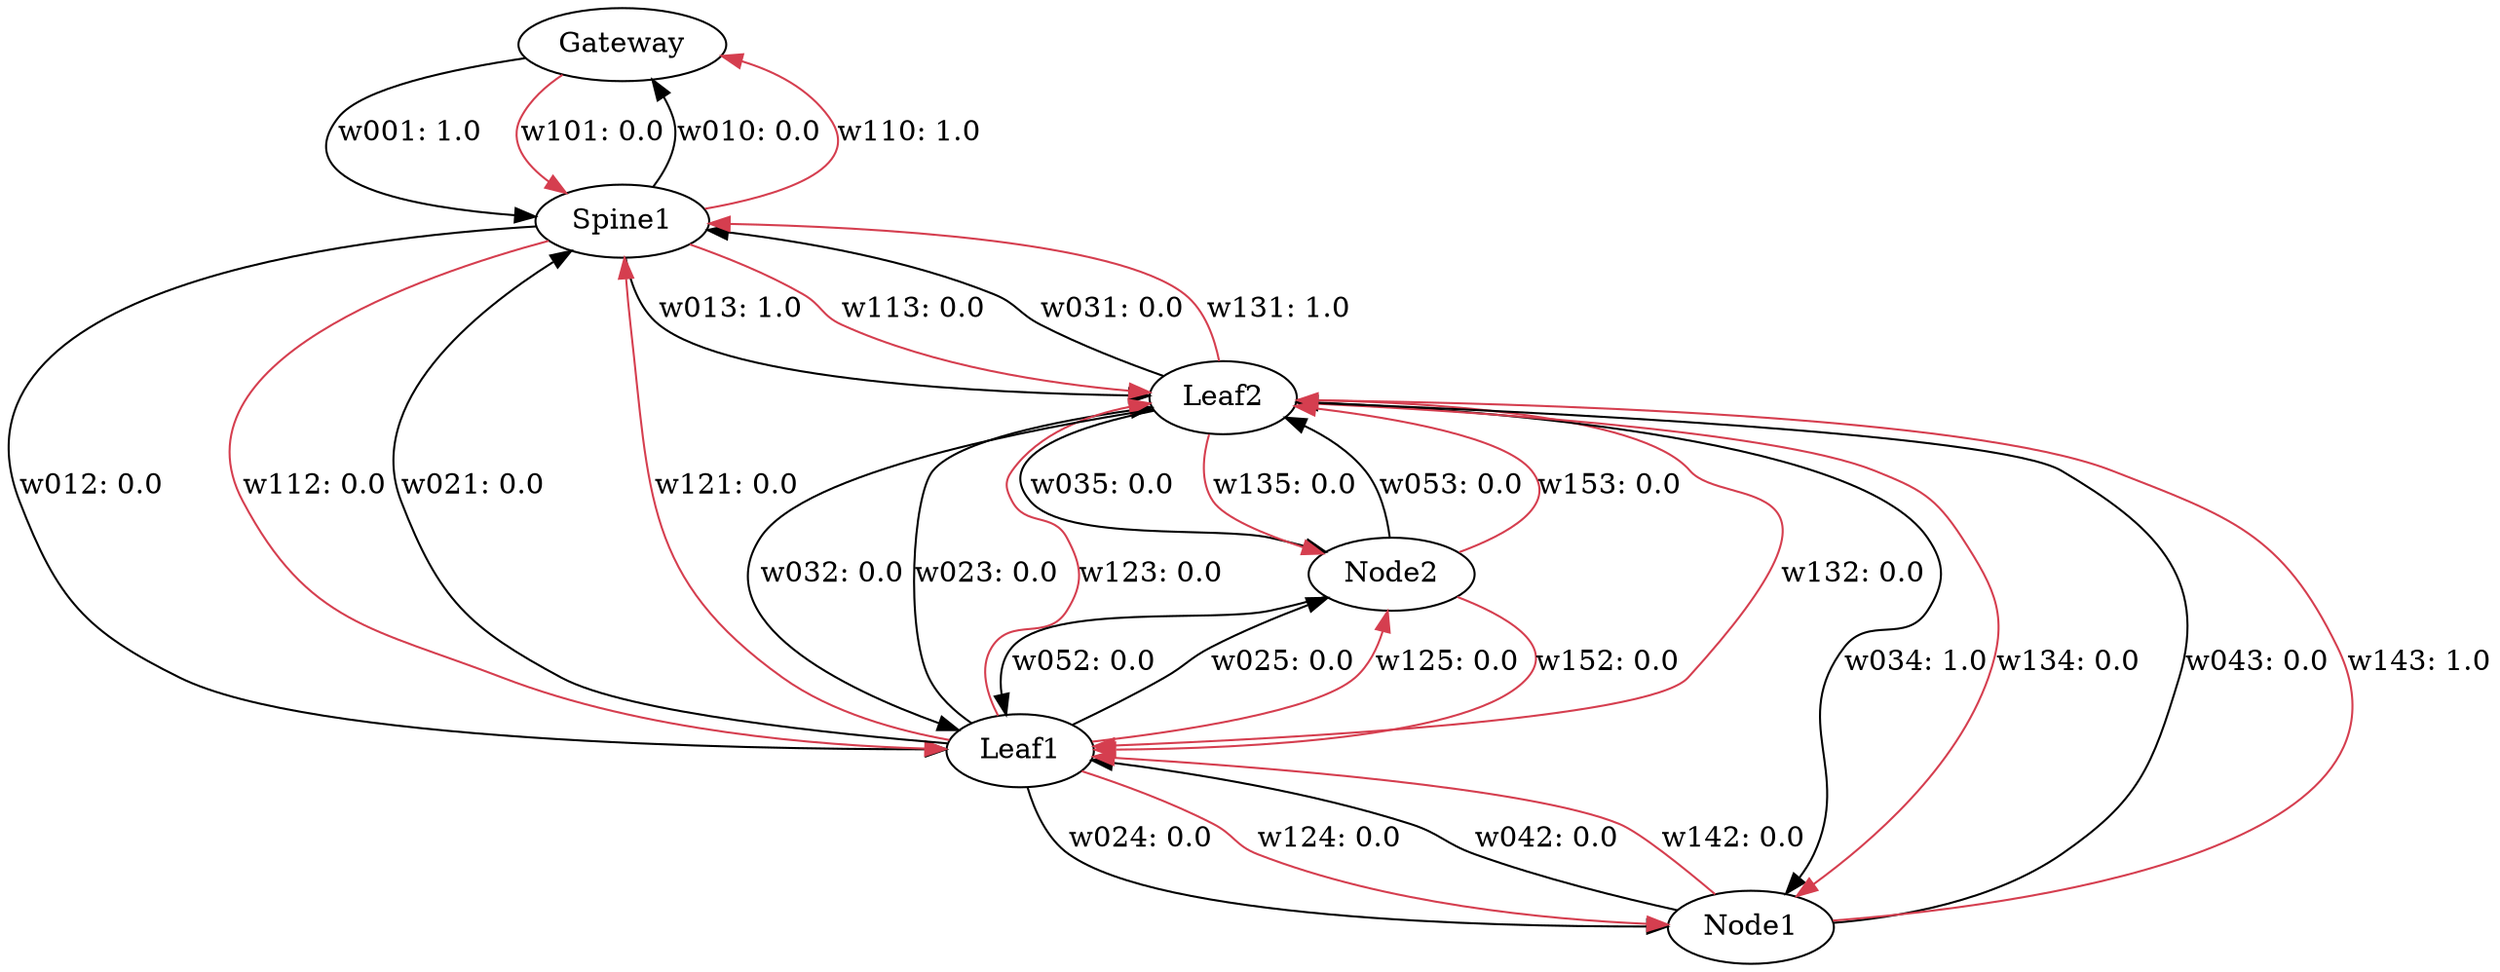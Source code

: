 digraph {
	0 [label=Gateway]
	1 [label=Spine1]
	2 [label=Leaf1]
	3 [label=Leaf2]
	4 [label=Node1]
	5 [label=Node2]
	0 -> 1 [label="w001: 1.0" color="/spectral9/0"]
	1 -> 0 [label="w010: 0.0" color="/spectral9/0"]
	1 -> 2 [label="w012: 0.0" color="/spectral9/0"]
	2 -> 1 [label="w021: 0.0" color="/spectral9/0"]
	1 -> 3 [label="w013: 1.0" color="/spectral9/0"]
	3 -> 1 [label="w031: 0.0" color="/spectral9/0"]
	2 -> 3 [label="w023: 0.0" color="/spectral9/0"]
	3 -> 2 [label="w032: 0.0" color="/spectral9/0"]
	2 -> 4 [label="w024: 0.0" color="/spectral9/0"]
	4 -> 2 [label="w042: 0.0" color="/spectral9/0"]
	2 -> 5 [label="w025: 0.0" color="/spectral9/0"]
	5 -> 2 [label="w052: 0.0" color="/spectral9/0"]
	3 -> 4 [label="w034: 1.0" color="/spectral9/0"]
	4 -> 3 [label="w043: 0.0" color="/spectral9/0"]
	3 -> 5 [label="w035: 0.0" color="/spectral9/0"]
	5 -> 3 [label="w053: 0.0" color="/spectral9/0"]
	0 -> 1 [label="w101: 0.0" color="/spectral9/1"]
	1 -> 0 [label="w110: 1.0" color="/spectral9/1"]
	1 -> 2 [label="w112: 0.0" color="/spectral9/1"]
	2 -> 1 [label="w121: 0.0" color="/spectral9/1"]
	1 -> 3 [label="w113: 0.0" color="/spectral9/1"]
	3 -> 1 [label="w131: 1.0" color="/spectral9/1"]
	2 -> 3 [label="w123: 0.0" color="/spectral9/1"]
	3 -> 2 [label="w132: 0.0" color="/spectral9/1"]
	2 -> 4 [label="w124: 0.0" color="/spectral9/1"]
	4 -> 2 [label="w142: 0.0" color="/spectral9/1"]
	2 -> 5 [label="w125: 0.0" color="/spectral9/1"]
	5 -> 2 [label="w152: 0.0" color="/spectral9/1"]
	3 -> 4 [label="w134: 0.0" color="/spectral9/1"]
	4 -> 3 [label="w143: 1.0" color="/spectral9/1"]
	3 -> 5 [label="w135: 0.0" color="/spectral9/1"]
	5 -> 3 [label="w153: 0.0" color="/spectral9/1"]
}
